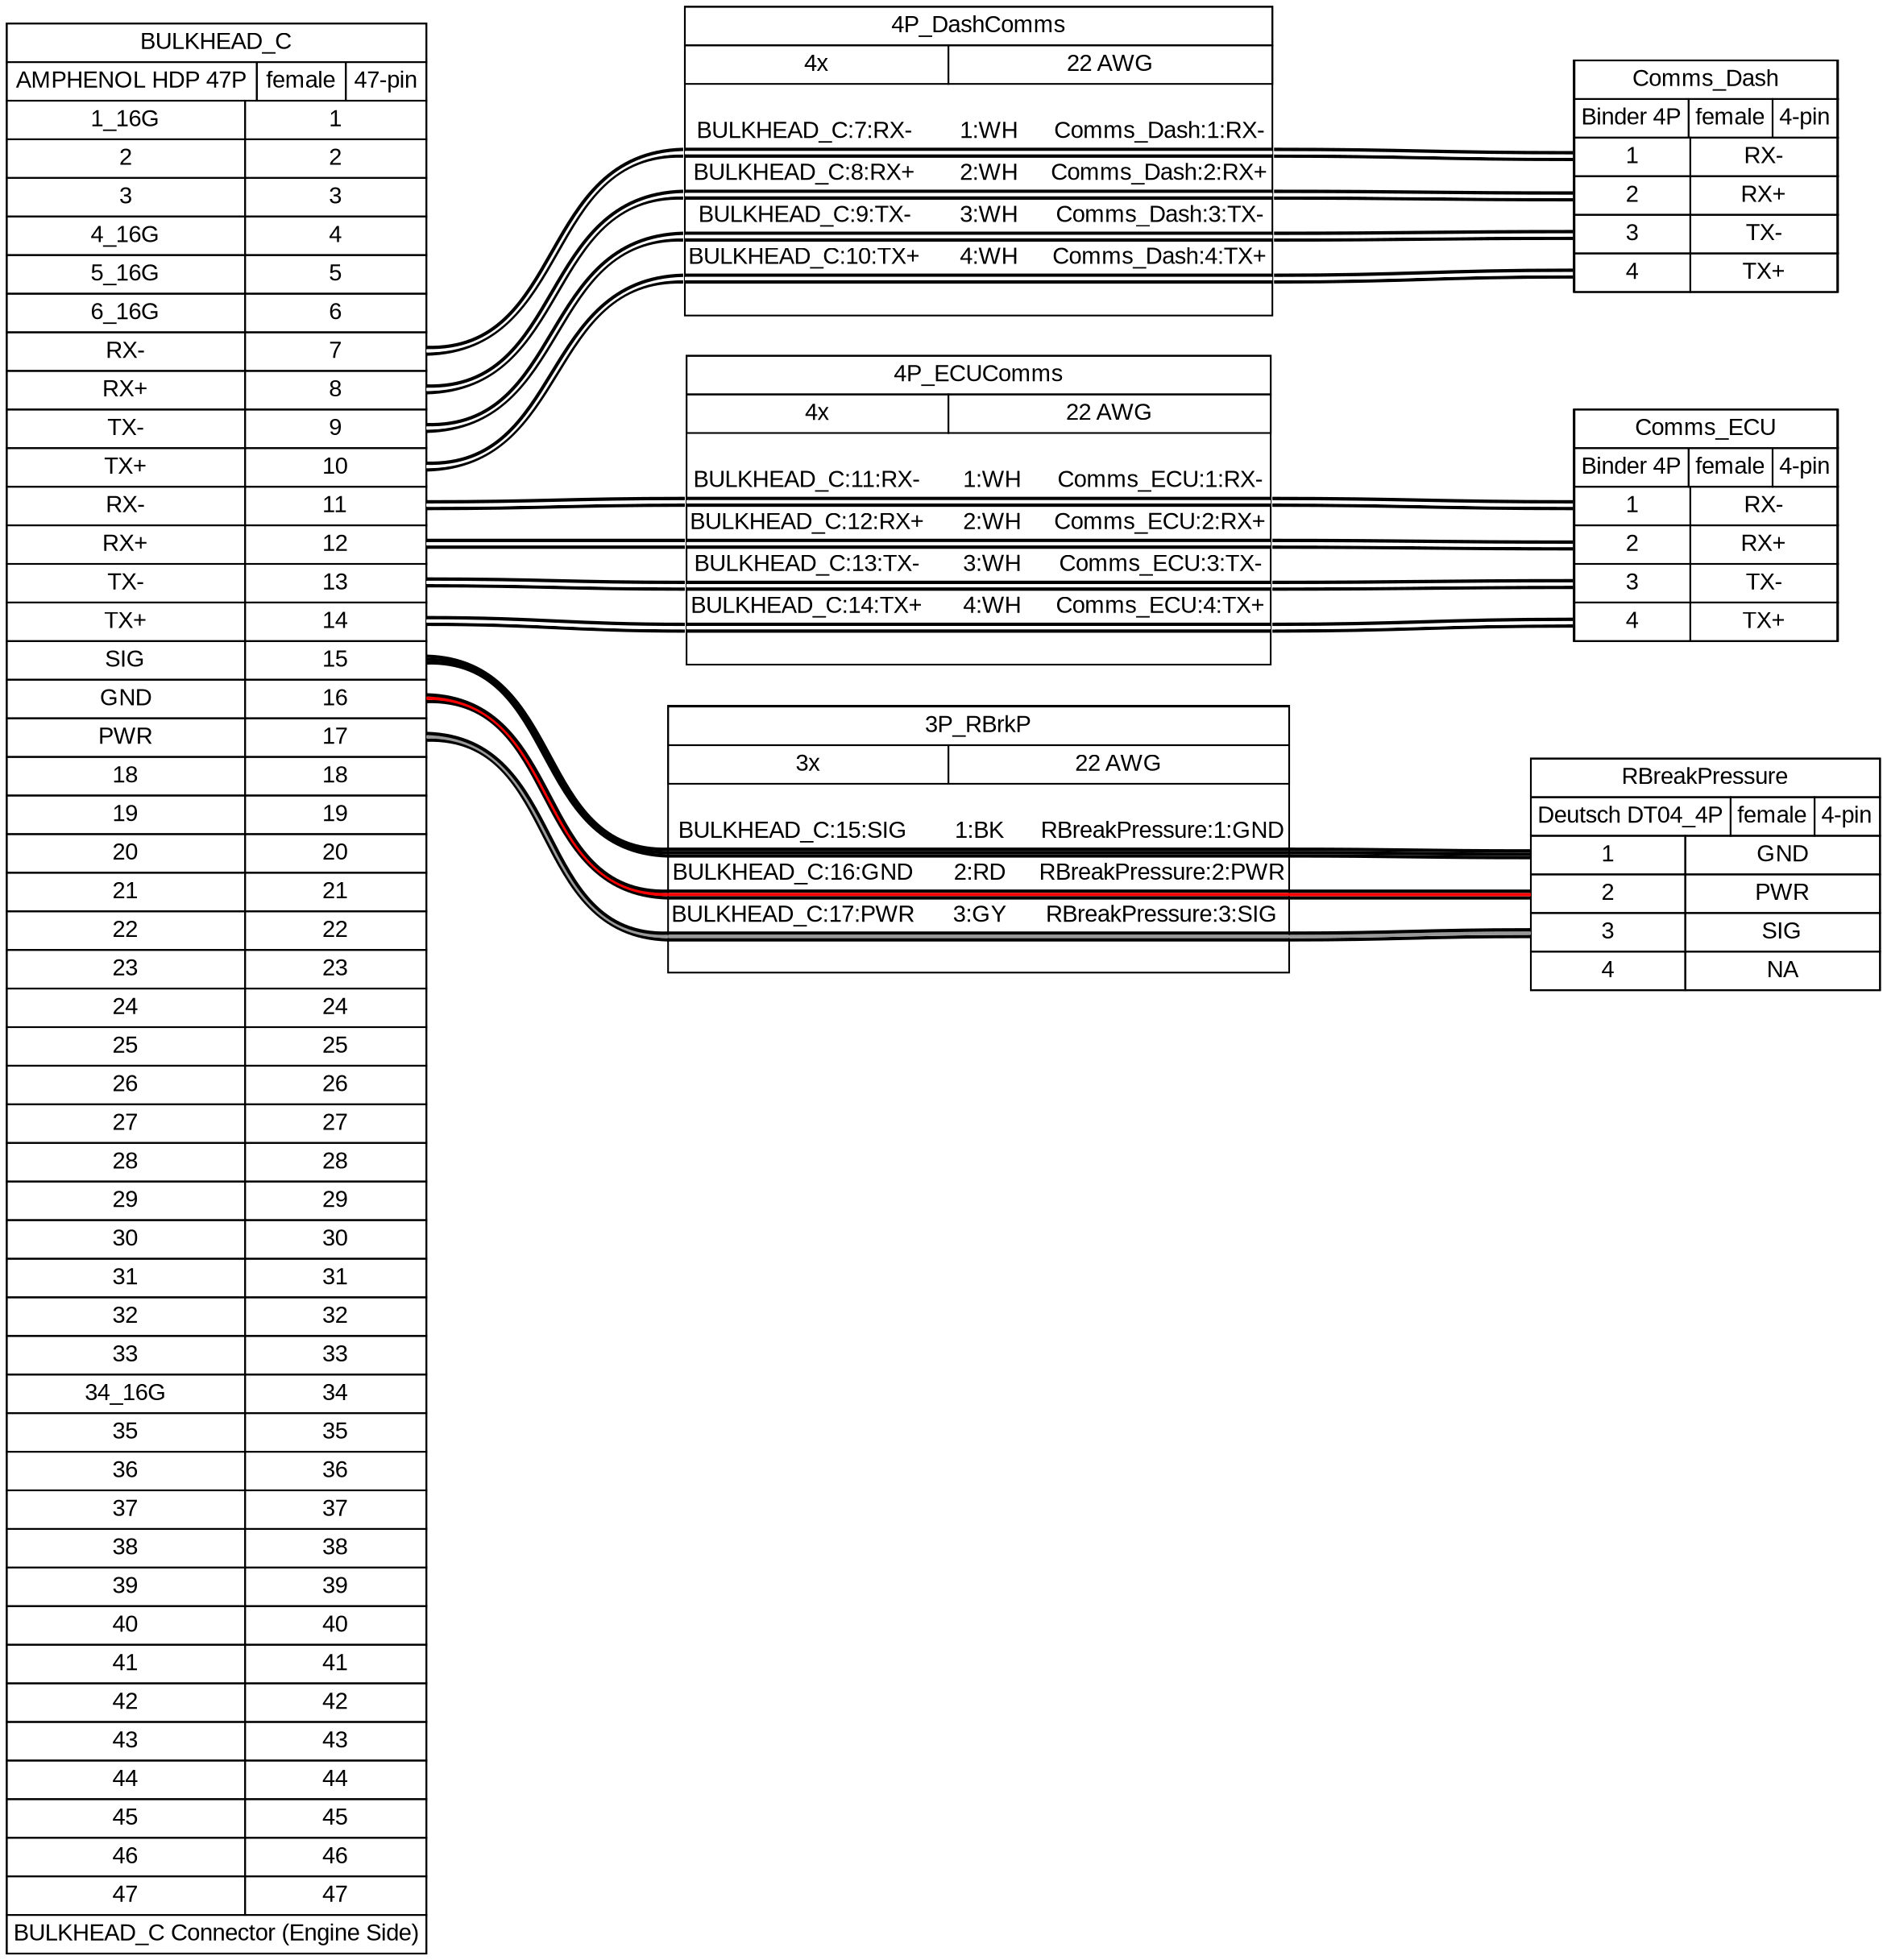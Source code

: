 graph {
// Graph generated by WireViz 0.3.1
// https://github.com/formatc1702/WireViz
	graph [bgcolor="#FFFFFF" fontname=arial nodesep=0.33 rankdir=LR ranksep=2]
	node [fillcolor="#FFFFFF" fontname=arial height=0 margin=0 shape=none style=filled width=0]
	edge [fontname=arial style=bold]
	BULKHEAD_C [label=<
<table border="0" cellspacing="0" cellpadding="0">
 <tr><td>
  <table border="0" cellspacing="0" cellpadding="3" cellborder="1"><tr>
   <td balign="left">BULKHEAD_C</td>
  </tr></table>
 </td></tr>
 <tr><td>
  <table border="0" cellspacing="0" cellpadding="3" cellborder="1"><tr>
   <td balign="left">AMPHENOL HDP 47P</td>
   <td balign="left">female</td>
   <td balign="left">47-pin</td>
  </tr></table>
 </td></tr>
 <tr><td>
  <table border="0" cellspacing="0" cellpadding="3" cellborder="1">
   <tr>
    <td>1_16G</td>
    <td port="p1r">1</td>
   </tr>
   <tr>
    <td>2</td>
    <td port="p2r">2</td>
   </tr>
   <tr>
    <td>3</td>
    <td port="p3r">3</td>
   </tr>
   <tr>
    <td>4_16G</td>
    <td port="p4r">4</td>
   </tr>
   <tr>
    <td>5_16G</td>
    <td port="p5r">5</td>
   </tr>
   <tr>
    <td>6_16G</td>
    <td port="p6r">6</td>
   </tr>
   <tr>
    <td>RX-</td>
    <td port="p7r">7</td>
   </tr>
   <tr>
    <td>RX+</td>
    <td port="p8r">8</td>
   </tr>
   <tr>
    <td>TX-</td>
    <td port="p9r">9</td>
   </tr>
   <tr>
    <td>TX+</td>
    <td port="p10r">10</td>
   </tr>
   <tr>
    <td>RX-</td>
    <td port="p11r">11</td>
   </tr>
   <tr>
    <td>RX+</td>
    <td port="p12r">12</td>
   </tr>
   <tr>
    <td>TX-</td>
    <td port="p13r">13</td>
   </tr>
   <tr>
    <td>TX+</td>
    <td port="p14r">14</td>
   </tr>
   <tr>
    <td>SIG</td>
    <td port="p15r">15</td>
   </tr>
   <tr>
    <td>GND</td>
    <td port="p16r">16</td>
   </tr>
   <tr>
    <td>PWR</td>
    <td port="p17r">17</td>
   </tr>
   <tr>
    <td>18</td>
    <td port="p18r">18</td>
   </tr>
   <tr>
    <td>19</td>
    <td port="p19r">19</td>
   </tr>
   <tr>
    <td>20</td>
    <td port="p20r">20</td>
   </tr>
   <tr>
    <td>21</td>
    <td port="p21r">21</td>
   </tr>
   <tr>
    <td>22</td>
    <td port="p22r">22</td>
   </tr>
   <tr>
    <td>23</td>
    <td port="p23r">23</td>
   </tr>
   <tr>
    <td>24</td>
    <td port="p24r">24</td>
   </tr>
   <tr>
    <td>25</td>
    <td port="p25r">25</td>
   </tr>
   <tr>
    <td>26</td>
    <td port="p26r">26</td>
   </tr>
   <tr>
    <td>27</td>
    <td port="p27r">27</td>
   </tr>
   <tr>
    <td>28</td>
    <td port="p28r">28</td>
   </tr>
   <tr>
    <td>29</td>
    <td port="p29r">29</td>
   </tr>
   <tr>
    <td>30</td>
    <td port="p30r">30</td>
   </tr>
   <tr>
    <td>31</td>
    <td port="p31r">31</td>
   </tr>
   <tr>
    <td>32</td>
    <td port="p32r">32</td>
   </tr>
   <tr>
    <td>33</td>
    <td port="p33r">33</td>
   </tr>
   <tr>
    <td>34_16G</td>
    <td port="p34r">34</td>
   </tr>
   <tr>
    <td>35</td>
    <td port="p35r">35</td>
   </tr>
   <tr>
    <td>36</td>
    <td port="p36r">36</td>
   </tr>
   <tr>
    <td>37</td>
    <td port="p37r">37</td>
   </tr>
   <tr>
    <td>38</td>
    <td port="p38r">38</td>
   </tr>
   <tr>
    <td>39</td>
    <td port="p39r">39</td>
   </tr>
   <tr>
    <td>40</td>
    <td port="p40r">40</td>
   </tr>
   <tr>
    <td>41</td>
    <td port="p41r">41</td>
   </tr>
   <tr>
    <td>42</td>
    <td port="p42r">42</td>
   </tr>
   <tr>
    <td>43</td>
    <td port="p43r">43</td>
   </tr>
   <tr>
    <td>44</td>
    <td port="p44r">44</td>
   </tr>
   <tr>
    <td>45</td>
    <td port="p45r">45</td>
   </tr>
   <tr>
    <td>46</td>
    <td port="p46r">46</td>
   </tr>
   <tr>
    <td>47</td>
    <td port="p47r">47</td>
   </tr>
  </table>
 </td></tr>
 <tr><td>
  <table border="0" cellspacing="0" cellpadding="3" cellborder="1"><tr>
   <td balign="left">BULKHEAD_C Connector (Engine Side)</td>
  </tr></table>
 </td></tr>
</table>
> fillcolor="#FFFFFF" shape=box style=filled]
	Comms_Dash [label=<
<table border="0" cellspacing="0" cellpadding="0">
 <tr><td>
  <table border="0" cellspacing="0" cellpadding="3" cellborder="1"><tr>
   <td balign="left">Comms_Dash</td>
  </tr></table>
 </td></tr>
 <tr><td>
  <table border="0" cellspacing="0" cellpadding="3" cellborder="1"><tr>
   <td balign="left">Binder 4P</td>
   <td balign="left">female</td>
   <td balign="left">4-pin</td>
  </tr></table>
 </td></tr>
 <tr><td>
  <table border="0" cellspacing="0" cellpadding="3" cellborder="1">
   <tr>
    <td port="p1l">1</td>
    <td>RX-</td>
   </tr>
   <tr>
    <td port="p2l">2</td>
    <td>RX+</td>
   </tr>
   <tr>
    <td port="p3l">3</td>
    <td>TX-</td>
   </tr>
   <tr>
    <td port="p4l">4</td>
    <td>TX+</td>
   </tr>
  </table>
 </td></tr>
</table>
> fillcolor="#FFFFFF" shape=box style=filled]
	Comms_ECU [label=<
<table border="0" cellspacing="0" cellpadding="0">
 <tr><td>
  <table border="0" cellspacing="0" cellpadding="3" cellborder="1"><tr>
   <td balign="left">Comms_ECU</td>
  </tr></table>
 </td></tr>
 <tr><td>
  <table border="0" cellspacing="0" cellpadding="3" cellborder="1"><tr>
   <td balign="left">Binder 4P</td>
   <td balign="left">female</td>
   <td balign="left">4-pin</td>
  </tr></table>
 </td></tr>
 <tr><td>
  <table border="0" cellspacing="0" cellpadding="3" cellborder="1">
   <tr>
    <td port="p1l">1</td>
    <td>RX-</td>
   </tr>
   <tr>
    <td port="p2l">2</td>
    <td>RX+</td>
   </tr>
   <tr>
    <td port="p3l">3</td>
    <td>TX-</td>
   </tr>
   <tr>
    <td port="p4l">4</td>
    <td>TX+</td>
   </tr>
  </table>
 </td></tr>
</table>
> fillcolor="#FFFFFF" shape=box style=filled]
	RBreakPressure [label=<
<table border="0" cellspacing="0" cellpadding="0">
 <tr><td>
  <table border="0" cellspacing="0" cellpadding="3" cellborder="1"><tr>
   <td balign="left">RBreakPressure</td>
  </tr></table>
 </td></tr>
 <tr><td>
  <table border="0" cellspacing="0" cellpadding="3" cellborder="1"><tr>
   <td balign="left">Deutsch DT04_4P</td>
   <td balign="left">female</td>
   <td balign="left">4-pin</td>
  </tr></table>
 </td></tr>
 <tr><td>
  <table border="0" cellspacing="0" cellpadding="3" cellborder="1">
   <tr>
    <td port="p1l">1</td>
    <td>GND</td>
   </tr>
   <tr>
    <td port="p2l">2</td>
    <td>PWR</td>
   </tr>
   <tr>
    <td port="p3l">3</td>
    <td>SIG</td>
   </tr>
   <tr>
    <td port="p4l">4</td>
    <td>NA</td>
   </tr>
  </table>
 </td></tr>
</table>
> fillcolor="#FFFFFF" shape=box style=filled]
	edge [color="#000000:#ffffff:#000000"]
	BULKHEAD_C:p7r:e -- "4P_DashComms":w1:w
	"4P_DashComms":w1:e -- Comms_Dash:p1l:w
	edge [color="#000000:#ffffff:#000000"]
	BULKHEAD_C:p8r:e -- "4P_DashComms":w2:w
	"4P_DashComms":w2:e -- Comms_Dash:p2l:w
	edge [color="#000000:#ffffff:#000000"]
	BULKHEAD_C:p9r:e -- "4P_DashComms":w3:w
	"4P_DashComms":w3:e -- Comms_Dash:p3l:w
	edge [color="#000000:#ffffff:#000000"]
	BULKHEAD_C:p10r:e -- "4P_DashComms":w4:w
	"4P_DashComms":w4:e -- Comms_Dash:p4l:w
	"4P_DashComms" [label=<
<table border="0" cellspacing="0" cellpadding="0">
 <tr><td>
  <table border="0" cellspacing="0" cellpadding="3" cellborder="1"><tr>
   <td balign="left">4P_DashComms</td>
  </tr></table>
 </td></tr>
 <tr><td>
  <table border="0" cellspacing="0" cellpadding="3" cellborder="1"><tr>
   <td balign="left">4x</td>
   <td balign="left">22 AWG</td>
  </tr></table>
 </td></tr>
 <tr><td>
  <table border="0" cellspacing="0" cellborder="0">
   <tr><td>&nbsp;</td></tr>
   <tr>
    <td>BULKHEAD_C:7:RX-</td>
    <td>
     1:WH
    </td>
    <td>Comms_Dash:1:RX-</td>
   </tr>
   <tr>
    <td colspan="3" border="0" cellspacing="0" cellpadding="0" port="w1" height="6">
     <table cellspacing="0" cellborder="0" border="0">
      <tr><td colspan="3" cellpadding="0" height="2" bgcolor="#000000" border="0"></td></tr>
      <tr><td colspan="3" cellpadding="0" height="2" bgcolor="#ffffff" border="0"></td></tr>
      <tr><td colspan="3" cellpadding="0" height="2" bgcolor="#000000" border="0"></td></tr>
     </table>
    </td>
   </tr>
   <tr>
    <td>BULKHEAD_C:8:RX+</td>
    <td>
     2:WH
    </td>
    <td>Comms_Dash:2:RX+</td>
   </tr>
   <tr>
    <td colspan="3" border="0" cellspacing="0" cellpadding="0" port="w2" height="6">
     <table cellspacing="0" cellborder="0" border="0">
      <tr><td colspan="3" cellpadding="0" height="2" bgcolor="#000000" border="0"></td></tr>
      <tr><td colspan="3" cellpadding="0" height="2" bgcolor="#ffffff" border="0"></td></tr>
      <tr><td colspan="3" cellpadding="0" height="2" bgcolor="#000000" border="0"></td></tr>
     </table>
    </td>
   </tr>
   <tr>
    <td>BULKHEAD_C:9:TX-</td>
    <td>
     3:WH
    </td>
    <td>Comms_Dash:3:TX-</td>
   </tr>
   <tr>
    <td colspan="3" border="0" cellspacing="0" cellpadding="0" port="w3" height="6">
     <table cellspacing="0" cellborder="0" border="0">
      <tr><td colspan="3" cellpadding="0" height="2" bgcolor="#000000" border="0"></td></tr>
      <tr><td colspan="3" cellpadding="0" height="2" bgcolor="#ffffff" border="0"></td></tr>
      <tr><td colspan="3" cellpadding="0" height="2" bgcolor="#000000" border="0"></td></tr>
     </table>
    </td>
   </tr>
   <tr>
    <td>BULKHEAD_C:10:TX+</td>
    <td>
     4:WH
    </td>
    <td>Comms_Dash:4:TX+</td>
   </tr>
   <tr>
    <td colspan="3" border="0" cellspacing="0" cellpadding="0" port="w4" height="6">
     <table cellspacing="0" cellborder="0" border="0">
      <tr><td colspan="3" cellpadding="0" height="2" bgcolor="#000000" border="0"></td></tr>
      <tr><td colspan="3" cellpadding="0" height="2" bgcolor="#ffffff" border="0"></td></tr>
      <tr><td colspan="3" cellpadding="0" height="2" bgcolor="#000000" border="0"></td></tr>
     </table>
    </td>
   </tr>
   <tr><td>&nbsp;</td></tr>
  </table>
 </td></tr>
</table>
> fillcolor="#FFFFFF" shape=box style=filled]
	edge [color="#000000:#ffffff:#000000"]
	BULKHEAD_C:p11r:e -- "4P_ECUComms":w1:w
	"4P_ECUComms":w1:e -- Comms_ECU:p1l:w
	edge [color="#000000:#ffffff:#000000"]
	BULKHEAD_C:p12r:e -- "4P_ECUComms":w2:w
	"4P_ECUComms":w2:e -- Comms_ECU:p2l:w
	edge [color="#000000:#ffffff:#000000"]
	BULKHEAD_C:p13r:e -- "4P_ECUComms":w3:w
	"4P_ECUComms":w3:e -- Comms_ECU:p3l:w
	edge [color="#000000:#ffffff:#000000"]
	BULKHEAD_C:p14r:e -- "4P_ECUComms":w4:w
	"4P_ECUComms":w4:e -- Comms_ECU:p4l:w
	"4P_ECUComms" [label=<
<table border="0" cellspacing="0" cellpadding="0">
 <tr><td>
  <table border="0" cellspacing="0" cellpadding="3" cellborder="1"><tr>
   <td balign="left">4P_ECUComms</td>
  </tr></table>
 </td></tr>
 <tr><td>
  <table border="0" cellspacing="0" cellpadding="3" cellborder="1"><tr>
   <td balign="left">4x</td>
   <td balign="left">22 AWG</td>
  </tr></table>
 </td></tr>
 <tr><td>
  <table border="0" cellspacing="0" cellborder="0">
   <tr><td>&nbsp;</td></tr>
   <tr>
    <td>BULKHEAD_C:11:RX-</td>
    <td>
     1:WH
    </td>
    <td>Comms_ECU:1:RX-</td>
   </tr>
   <tr>
    <td colspan="3" border="0" cellspacing="0" cellpadding="0" port="w1" height="6">
     <table cellspacing="0" cellborder="0" border="0">
      <tr><td colspan="3" cellpadding="0" height="2" bgcolor="#000000" border="0"></td></tr>
      <tr><td colspan="3" cellpadding="0" height="2" bgcolor="#ffffff" border="0"></td></tr>
      <tr><td colspan="3" cellpadding="0" height="2" bgcolor="#000000" border="0"></td></tr>
     </table>
    </td>
   </tr>
   <tr>
    <td>BULKHEAD_C:12:RX+</td>
    <td>
     2:WH
    </td>
    <td>Comms_ECU:2:RX+</td>
   </tr>
   <tr>
    <td colspan="3" border="0" cellspacing="0" cellpadding="0" port="w2" height="6">
     <table cellspacing="0" cellborder="0" border="0">
      <tr><td colspan="3" cellpadding="0" height="2" bgcolor="#000000" border="0"></td></tr>
      <tr><td colspan="3" cellpadding="0" height="2" bgcolor="#ffffff" border="0"></td></tr>
      <tr><td colspan="3" cellpadding="0" height="2" bgcolor="#000000" border="0"></td></tr>
     </table>
    </td>
   </tr>
   <tr>
    <td>BULKHEAD_C:13:TX-</td>
    <td>
     3:WH
    </td>
    <td>Comms_ECU:3:TX-</td>
   </tr>
   <tr>
    <td colspan="3" border="0" cellspacing="0" cellpadding="0" port="w3" height="6">
     <table cellspacing="0" cellborder="0" border="0">
      <tr><td colspan="3" cellpadding="0" height="2" bgcolor="#000000" border="0"></td></tr>
      <tr><td colspan="3" cellpadding="0" height="2" bgcolor="#ffffff" border="0"></td></tr>
      <tr><td colspan="3" cellpadding="0" height="2" bgcolor="#000000" border="0"></td></tr>
     </table>
    </td>
   </tr>
   <tr>
    <td>BULKHEAD_C:14:TX+</td>
    <td>
     4:WH
    </td>
    <td>Comms_ECU:4:TX+</td>
   </tr>
   <tr>
    <td colspan="3" border="0" cellspacing="0" cellpadding="0" port="w4" height="6">
     <table cellspacing="0" cellborder="0" border="0">
      <tr><td colspan="3" cellpadding="0" height="2" bgcolor="#000000" border="0"></td></tr>
      <tr><td colspan="3" cellpadding="0" height="2" bgcolor="#ffffff" border="0"></td></tr>
      <tr><td colspan="3" cellpadding="0" height="2" bgcolor="#000000" border="0"></td></tr>
     </table>
    </td>
   </tr>
   <tr><td>&nbsp;</td></tr>
  </table>
 </td></tr>
</table>
> fillcolor="#FFFFFF" shape=box style=filled]
	edge [color="#000000:#000000:#000000"]
	BULKHEAD_C:p15r:e -- "3P_RBrkP":w1:w
	"3P_RBrkP":w1:e -- RBreakPressure:p1l:w
	edge [color="#000000:#ff0000:#000000"]
	BULKHEAD_C:p16r:e -- "3P_RBrkP":w2:w
	"3P_RBrkP":w2:e -- RBreakPressure:p2l:w
	edge [color="#000000:#999999:#000000"]
	BULKHEAD_C:p17r:e -- "3P_RBrkP":w3:w
	"3P_RBrkP":w3:e -- RBreakPressure:p3l:w
	"3P_RBrkP" [label=<
<table border="0" cellspacing="0" cellpadding="0">
 <tr><td>
  <table border="0" cellspacing="0" cellpadding="3" cellborder="1"><tr>
   <td balign="left">3P_RBrkP</td>
  </tr></table>
 </td></tr>
 <tr><td>
  <table border="0" cellspacing="0" cellpadding="3" cellborder="1"><tr>
   <td balign="left">3x</td>
   <td balign="left">22 AWG</td>
  </tr></table>
 </td></tr>
 <tr><td>
  <table border="0" cellspacing="0" cellborder="0">
   <tr><td>&nbsp;</td></tr>
   <tr>
    <td>BULKHEAD_C:15:SIG</td>
    <td>
     1:BK
    </td>
    <td>RBreakPressure:1:GND</td>
   </tr>
   <tr>
    <td colspan="3" border="0" cellspacing="0" cellpadding="0" port="w1" height="6">
     <table cellspacing="0" cellborder="0" border="0">
      <tr><td colspan="3" cellpadding="0" height="2" bgcolor="#000000" border="0"></td></tr>
      <tr><td colspan="3" cellpadding="0" height="2" bgcolor="#000000" border="0"></td></tr>
      <tr><td colspan="3" cellpadding="0" height="2" bgcolor="#000000" border="0"></td></tr>
     </table>
    </td>
   </tr>
   <tr>
    <td>BULKHEAD_C:16:GND</td>
    <td>
     2:RD
    </td>
    <td>RBreakPressure:2:PWR</td>
   </tr>
   <tr>
    <td colspan="3" border="0" cellspacing="0" cellpadding="0" port="w2" height="6">
     <table cellspacing="0" cellborder="0" border="0">
      <tr><td colspan="3" cellpadding="0" height="2" bgcolor="#000000" border="0"></td></tr>
      <tr><td colspan="3" cellpadding="0" height="2" bgcolor="#ff0000" border="0"></td></tr>
      <tr><td colspan="3" cellpadding="0" height="2" bgcolor="#000000" border="0"></td></tr>
     </table>
    </td>
   </tr>
   <tr>
    <td>BULKHEAD_C:17:PWR</td>
    <td>
     3:GY
    </td>
    <td>RBreakPressure:3:SIG</td>
   </tr>
   <tr>
    <td colspan="3" border="0" cellspacing="0" cellpadding="0" port="w3" height="6">
     <table cellspacing="0" cellborder="0" border="0">
      <tr><td colspan="3" cellpadding="0" height="2" bgcolor="#000000" border="0"></td></tr>
      <tr><td colspan="3" cellpadding="0" height="2" bgcolor="#999999" border="0"></td></tr>
      <tr><td colspan="3" cellpadding="0" height="2" bgcolor="#000000" border="0"></td></tr>
     </table>
    </td>
   </tr>
   <tr><td>&nbsp;</td></tr>
  </table>
 </td></tr>
</table>
> fillcolor="#FFFFFF" shape=box style=filled]
}
